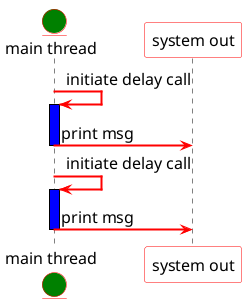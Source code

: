@startuml
    skinparam {
        shadowing false
        defaultFontName Mark Pro
        defaultFontColor #black
        defaultFontSize 16
        defaultFontStyle bold
        ArrowColor #red
        ArrowThickness 2
        BorderColor #red
        EntityBorderColor #red
        ParticipantBorderColor #red
    }
    skinparam sequence {
        LifeLineBorderThickness 2
        LifeLineBorderColor #black
    }

    entity "main thread" as mt #green
    participant "system out" as so #white

    mt -> mt : initiate delay call
    activate mt #blue
    mt -> so : print msg
    deactivate mt

    mt -> mt : initiate delay call
    activate mt #blue
    mt -> so : print msg
    deactivate mt
@enduml